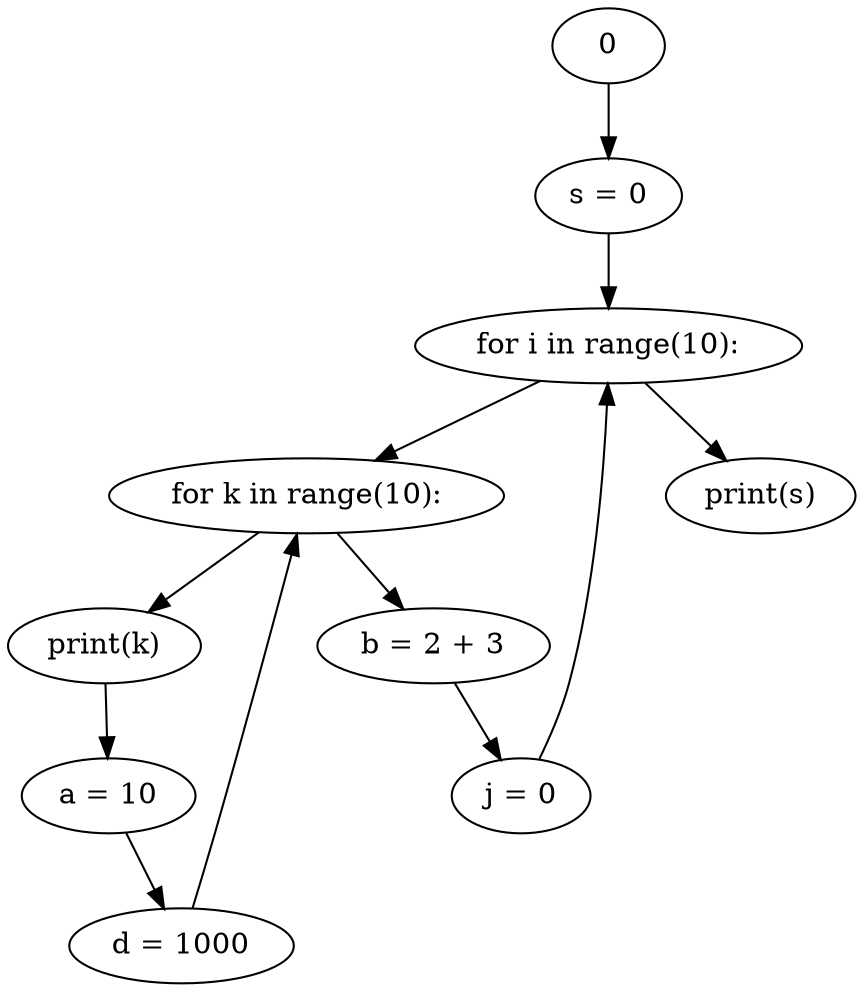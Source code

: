 // Preview
digraph {
	1 [label="s = 0"]
	0 -> 1 [constraints=false]
	2 [label="for i in range(10):"]
	1 -> 2 [constraints=false]
	3 [label="for k in range(10):"]
	2 -> 3 [constraints=false]
	9 [label="print(s)"]
	2 -> 9 [constraints=false]
	4 [label="print(k)"]
	3 -> 4 [constraints=false]
	7 [label="b = 2 + 3"]
	3 -> 7 [constraints=false]
	5 [label="a = 10"]
	4 -> 5 [constraints=false]
	8 [label="j = 0"]
	7 -> 8 [constraints=false]
	6 [label="d = 1000"]
	5 -> 6 [constraints=false]
	8 -> 2 [constraints=false]
	6 -> 3 [constraints=false]
}
